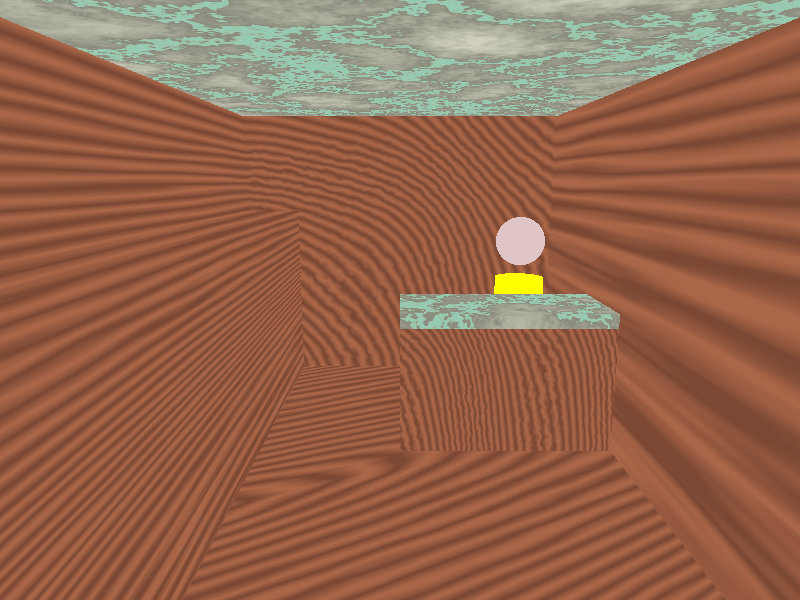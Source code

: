 #include "colors.inc"    // The include files contain
#include "stones.inc"    // pre-defined scene elements
#include "textures.inc"    // pre-defined scene elements
#include "shapes.inc"
#include "glass.inc"
#include "metals.inc"
#include "woods.inc"

camera {
    location <1.5, 2, -3>
    look_at  <1.5, 1,  2>
  }


// Shopkeeper
  sphere {
    <2.5, 1.5, 2>, 0.2
    texture {
      pigment { color Pink }
    }
  }

cylinder { <2.5,0,2>, <2.5,1.2,2>, 0.2 texture { pigment { color Yellow} } }

// Floor
box {
     <-3,0,-3>,<3,0.1,3>
         texture {
      DMFWood3   // Pre-defined from stones.inc
      scale 2       // Scale by the same amount in all
                    // directions
		    rotate 45
	     }
}

// Walls
box {  <0,0,-3>,<-3.1,3,3> texture { DMFWood3  scale 2 } }
box {  <3,0,-3>,<3.1,3,3> texture { DMFWood3  scale 2 } }
box {  <0,0,3>,<3.1,3,3.1> texture { DMFWood3  scale 2 } }

// Ceiling
box {  <-3,3,-3>,<3,2.6,3> texture { T_Stone25 scale 2 } }

// Light bulb
light_source { <1.5, 2.4, 0> color White}

// Counter
box {  <1.5,1,1>,<3.1,1.1,1.75> texture { T_Stone25  scale 2 } }
box {  <1.5,0,1>,<3.1,1,1.75> texture { DMFWood3  scale 1 } }

// Display box

box { <0,0,-3>, <0.5, 1.7, 3> texture {DMFWood3 scale 1} }
